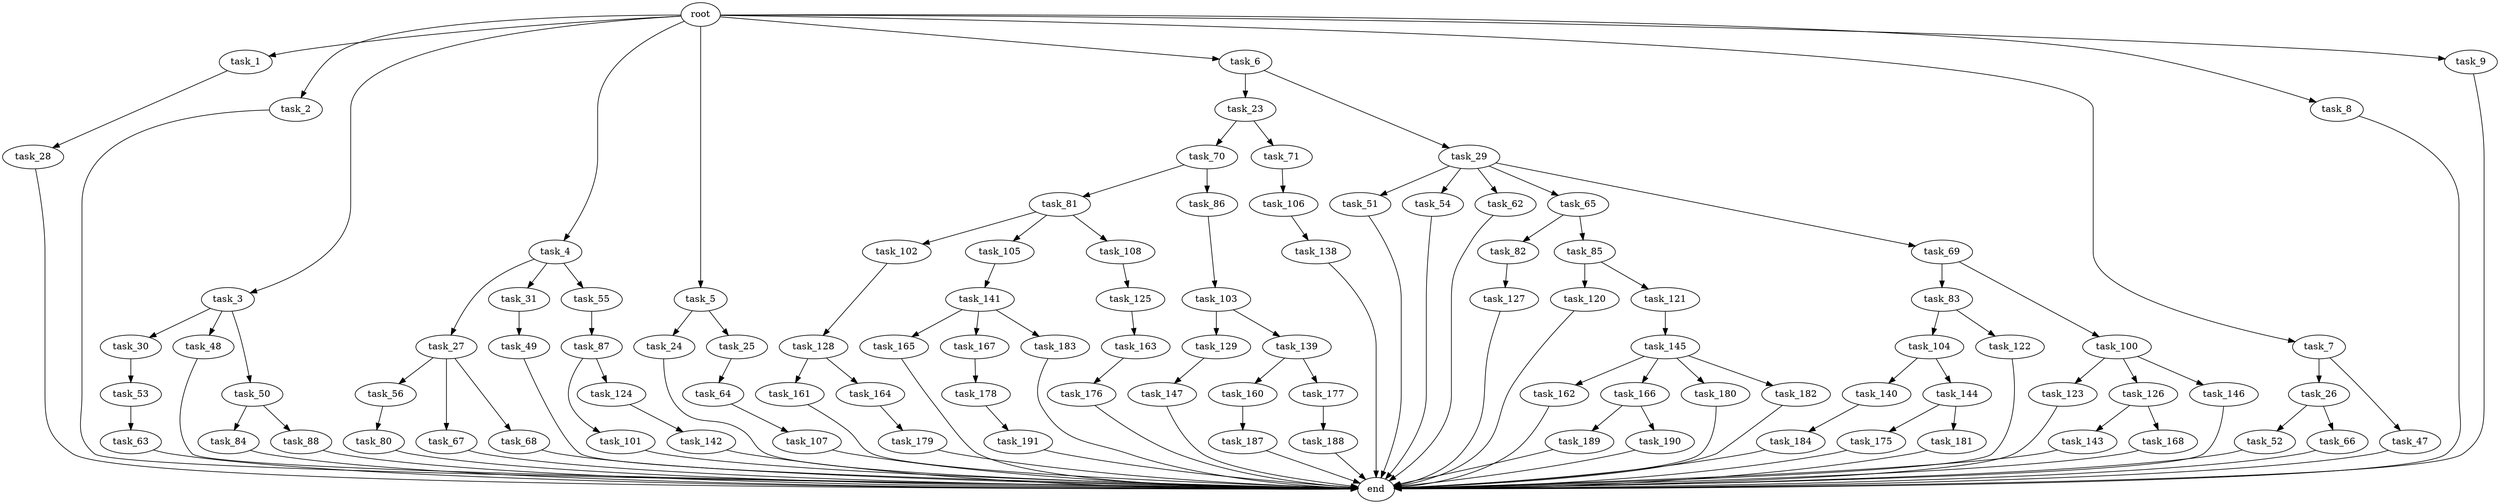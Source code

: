digraph G {
  root [size="0.000000"];
  task_1 [size="10.240000"];
  task_2 [size="10.240000"];
  task_3 [size="10.240000"];
  task_4 [size="10.240000"];
  task_5 [size="10.240000"];
  task_6 [size="10.240000"];
  task_7 [size="10.240000"];
  task_8 [size="10.240000"];
  task_9 [size="10.240000"];
  task_23 [size="2147483648.000000"];
  task_24 [size="4209067950.080000"];
  task_25 [size="4209067950.080000"];
  task_26 [size="4209067950.080000"];
  task_27 [size="8589934592.000000"];
  task_28 [size="8589934592.000000"];
  task_29 [size="2147483648.000000"];
  task_30 [size="1374389534.720000"];
  task_31 [size="8589934592.000000"];
  task_47 [size="4209067950.080000"];
  task_48 [size="1374389534.720000"];
  task_49 [size="343597383.680000"];
  task_50 [size="1374389534.720000"];
  task_51 [size="4209067950.080000"];
  task_52 [size="3092376453.120000"];
  task_53 [size="4209067950.080000"];
  task_54 [size="4209067950.080000"];
  task_55 [size="8589934592.000000"];
  task_56 [size="6957847019.520000"];
  task_62 [size="4209067950.080000"];
  task_63 [size="4209067950.080000"];
  task_64 [size="3092376453.120000"];
  task_65 [size="4209067950.080000"];
  task_66 [size="3092376453.120000"];
  task_67 [size="6957847019.520000"];
  task_68 [size="6957847019.520000"];
  task_69 [size="4209067950.080000"];
  task_70 [size="2147483648.000000"];
  task_71 [size="2147483648.000000"];
  task_80 [size="3092376453.120000"];
  task_81 [size="343597383.680000"];
  task_82 [size="4209067950.080000"];
  task_83 [size="5497558138.880000"];
  task_84 [size="8589934592.000000"];
  task_85 [size="4209067950.080000"];
  task_86 [size="343597383.680000"];
  task_87 [size="2147483648.000000"];
  task_88 [size="8589934592.000000"];
  task_100 [size="5497558138.880000"];
  task_101 [size="1374389534.720000"];
  task_102 [size="343597383.680000"];
  task_103 [size="2147483648.000000"];
  task_104 [size="4209067950.080000"];
  task_105 [size="343597383.680000"];
  task_106 [size="5497558138.880000"];
  task_107 [size="773094113.280000"];
  task_108 [size="343597383.680000"];
  task_120 [size="6957847019.520000"];
  task_121 [size="6957847019.520000"];
  task_122 [size="4209067950.080000"];
  task_123 [size="2147483648.000000"];
  task_124 [size="1374389534.720000"];
  task_125 [size="8589934592.000000"];
  task_126 [size="2147483648.000000"];
  task_127 [size="5497558138.880000"];
  task_128 [size="6957847019.520000"];
  task_129 [size="343597383.680000"];
  task_138 [size="2147483648.000000"];
  task_139 [size="343597383.680000"];
  task_140 [size="6957847019.520000"];
  task_141 [size="4209067950.080000"];
  task_142 [size="2147483648.000000"];
  task_143 [size="5497558138.880000"];
  task_144 [size="6957847019.520000"];
  task_145 [size="4209067950.080000"];
  task_146 [size="2147483648.000000"];
  task_147 [size="3092376453.120000"];
  task_160 [size="5497558138.880000"];
  task_161 [size="343597383.680000"];
  task_162 [size="773094113.280000"];
  task_163 [size="2147483648.000000"];
  task_164 [size="343597383.680000"];
  task_165 [size="8589934592.000000"];
  task_166 [size="773094113.280000"];
  task_167 [size="8589934592.000000"];
  task_168 [size="5497558138.880000"];
  task_175 [size="5497558138.880000"];
  task_176 [size="343597383.680000"];
  task_177 [size="5497558138.880000"];
  task_178 [size="2147483648.000000"];
  task_179 [size="3092376453.120000"];
  task_180 [size="773094113.280000"];
  task_181 [size="5497558138.880000"];
  task_182 [size="773094113.280000"];
  task_183 [size="8589934592.000000"];
  task_184 [size="1374389534.720000"];
  task_187 [size="3092376453.120000"];
  task_188 [size="773094113.280000"];
  task_189 [size="1374389534.720000"];
  task_190 [size="1374389534.720000"];
  task_191 [size="8589934592.000000"];
  end [size="0.000000"];

  root -> task_1 [size="1.000000"];
  root -> task_2 [size="1.000000"];
  root -> task_3 [size="1.000000"];
  root -> task_4 [size="1.000000"];
  root -> task_5 [size="1.000000"];
  root -> task_6 [size="1.000000"];
  root -> task_7 [size="1.000000"];
  root -> task_8 [size="1.000000"];
  root -> task_9 [size="1.000000"];
  task_1 -> task_28 [size="838860800.000000"];
  task_2 -> end [size="1.000000"];
  task_3 -> task_30 [size="134217728.000000"];
  task_3 -> task_48 [size="134217728.000000"];
  task_3 -> task_50 [size="134217728.000000"];
  task_4 -> task_27 [size="838860800.000000"];
  task_4 -> task_31 [size="838860800.000000"];
  task_4 -> task_55 [size="838860800.000000"];
  task_5 -> task_24 [size="411041792.000000"];
  task_5 -> task_25 [size="411041792.000000"];
  task_6 -> task_23 [size="209715200.000000"];
  task_6 -> task_29 [size="209715200.000000"];
  task_7 -> task_26 [size="411041792.000000"];
  task_7 -> task_47 [size="411041792.000000"];
  task_8 -> end [size="1.000000"];
  task_9 -> end [size="1.000000"];
  task_23 -> task_70 [size="209715200.000000"];
  task_23 -> task_71 [size="209715200.000000"];
  task_24 -> end [size="1.000000"];
  task_25 -> task_64 [size="301989888.000000"];
  task_26 -> task_52 [size="301989888.000000"];
  task_26 -> task_66 [size="301989888.000000"];
  task_27 -> task_56 [size="679477248.000000"];
  task_27 -> task_67 [size="679477248.000000"];
  task_27 -> task_68 [size="679477248.000000"];
  task_28 -> end [size="1.000000"];
  task_29 -> task_51 [size="411041792.000000"];
  task_29 -> task_54 [size="411041792.000000"];
  task_29 -> task_62 [size="411041792.000000"];
  task_29 -> task_65 [size="411041792.000000"];
  task_29 -> task_69 [size="411041792.000000"];
  task_30 -> task_53 [size="411041792.000000"];
  task_31 -> task_49 [size="33554432.000000"];
  task_47 -> end [size="1.000000"];
  task_48 -> end [size="1.000000"];
  task_49 -> end [size="1.000000"];
  task_50 -> task_84 [size="838860800.000000"];
  task_50 -> task_88 [size="838860800.000000"];
  task_51 -> end [size="1.000000"];
  task_52 -> end [size="1.000000"];
  task_53 -> task_63 [size="411041792.000000"];
  task_54 -> end [size="1.000000"];
  task_55 -> task_87 [size="209715200.000000"];
  task_56 -> task_80 [size="301989888.000000"];
  task_62 -> end [size="1.000000"];
  task_63 -> end [size="1.000000"];
  task_64 -> task_107 [size="75497472.000000"];
  task_65 -> task_82 [size="411041792.000000"];
  task_65 -> task_85 [size="411041792.000000"];
  task_66 -> end [size="1.000000"];
  task_67 -> end [size="1.000000"];
  task_68 -> end [size="1.000000"];
  task_69 -> task_83 [size="536870912.000000"];
  task_69 -> task_100 [size="536870912.000000"];
  task_70 -> task_81 [size="33554432.000000"];
  task_70 -> task_86 [size="33554432.000000"];
  task_71 -> task_106 [size="536870912.000000"];
  task_80 -> end [size="1.000000"];
  task_81 -> task_102 [size="33554432.000000"];
  task_81 -> task_105 [size="33554432.000000"];
  task_81 -> task_108 [size="33554432.000000"];
  task_82 -> task_127 [size="536870912.000000"];
  task_83 -> task_104 [size="411041792.000000"];
  task_83 -> task_122 [size="411041792.000000"];
  task_84 -> end [size="1.000000"];
  task_85 -> task_120 [size="679477248.000000"];
  task_85 -> task_121 [size="679477248.000000"];
  task_86 -> task_103 [size="209715200.000000"];
  task_87 -> task_101 [size="134217728.000000"];
  task_87 -> task_124 [size="134217728.000000"];
  task_88 -> end [size="1.000000"];
  task_100 -> task_123 [size="209715200.000000"];
  task_100 -> task_126 [size="209715200.000000"];
  task_100 -> task_146 [size="209715200.000000"];
  task_101 -> end [size="1.000000"];
  task_102 -> task_128 [size="679477248.000000"];
  task_103 -> task_129 [size="33554432.000000"];
  task_103 -> task_139 [size="33554432.000000"];
  task_104 -> task_140 [size="679477248.000000"];
  task_104 -> task_144 [size="679477248.000000"];
  task_105 -> task_141 [size="411041792.000000"];
  task_106 -> task_138 [size="209715200.000000"];
  task_107 -> end [size="1.000000"];
  task_108 -> task_125 [size="838860800.000000"];
  task_120 -> end [size="1.000000"];
  task_121 -> task_145 [size="411041792.000000"];
  task_122 -> end [size="1.000000"];
  task_123 -> end [size="1.000000"];
  task_124 -> task_142 [size="209715200.000000"];
  task_125 -> task_163 [size="209715200.000000"];
  task_126 -> task_143 [size="536870912.000000"];
  task_126 -> task_168 [size="536870912.000000"];
  task_127 -> end [size="1.000000"];
  task_128 -> task_161 [size="33554432.000000"];
  task_128 -> task_164 [size="33554432.000000"];
  task_129 -> task_147 [size="301989888.000000"];
  task_138 -> end [size="1.000000"];
  task_139 -> task_160 [size="536870912.000000"];
  task_139 -> task_177 [size="536870912.000000"];
  task_140 -> task_184 [size="134217728.000000"];
  task_141 -> task_165 [size="838860800.000000"];
  task_141 -> task_167 [size="838860800.000000"];
  task_141 -> task_183 [size="838860800.000000"];
  task_142 -> end [size="1.000000"];
  task_143 -> end [size="1.000000"];
  task_144 -> task_175 [size="536870912.000000"];
  task_144 -> task_181 [size="536870912.000000"];
  task_145 -> task_162 [size="75497472.000000"];
  task_145 -> task_166 [size="75497472.000000"];
  task_145 -> task_180 [size="75497472.000000"];
  task_145 -> task_182 [size="75497472.000000"];
  task_146 -> end [size="1.000000"];
  task_147 -> end [size="1.000000"];
  task_160 -> task_187 [size="301989888.000000"];
  task_161 -> end [size="1.000000"];
  task_162 -> end [size="1.000000"];
  task_163 -> task_176 [size="33554432.000000"];
  task_164 -> task_179 [size="301989888.000000"];
  task_165 -> end [size="1.000000"];
  task_166 -> task_189 [size="134217728.000000"];
  task_166 -> task_190 [size="134217728.000000"];
  task_167 -> task_178 [size="209715200.000000"];
  task_168 -> end [size="1.000000"];
  task_175 -> end [size="1.000000"];
  task_176 -> end [size="1.000000"];
  task_177 -> task_188 [size="75497472.000000"];
  task_178 -> task_191 [size="838860800.000000"];
  task_179 -> end [size="1.000000"];
  task_180 -> end [size="1.000000"];
  task_181 -> end [size="1.000000"];
  task_182 -> end [size="1.000000"];
  task_183 -> end [size="1.000000"];
  task_184 -> end [size="1.000000"];
  task_187 -> end [size="1.000000"];
  task_188 -> end [size="1.000000"];
  task_189 -> end [size="1.000000"];
  task_190 -> end [size="1.000000"];
  task_191 -> end [size="1.000000"];
}
